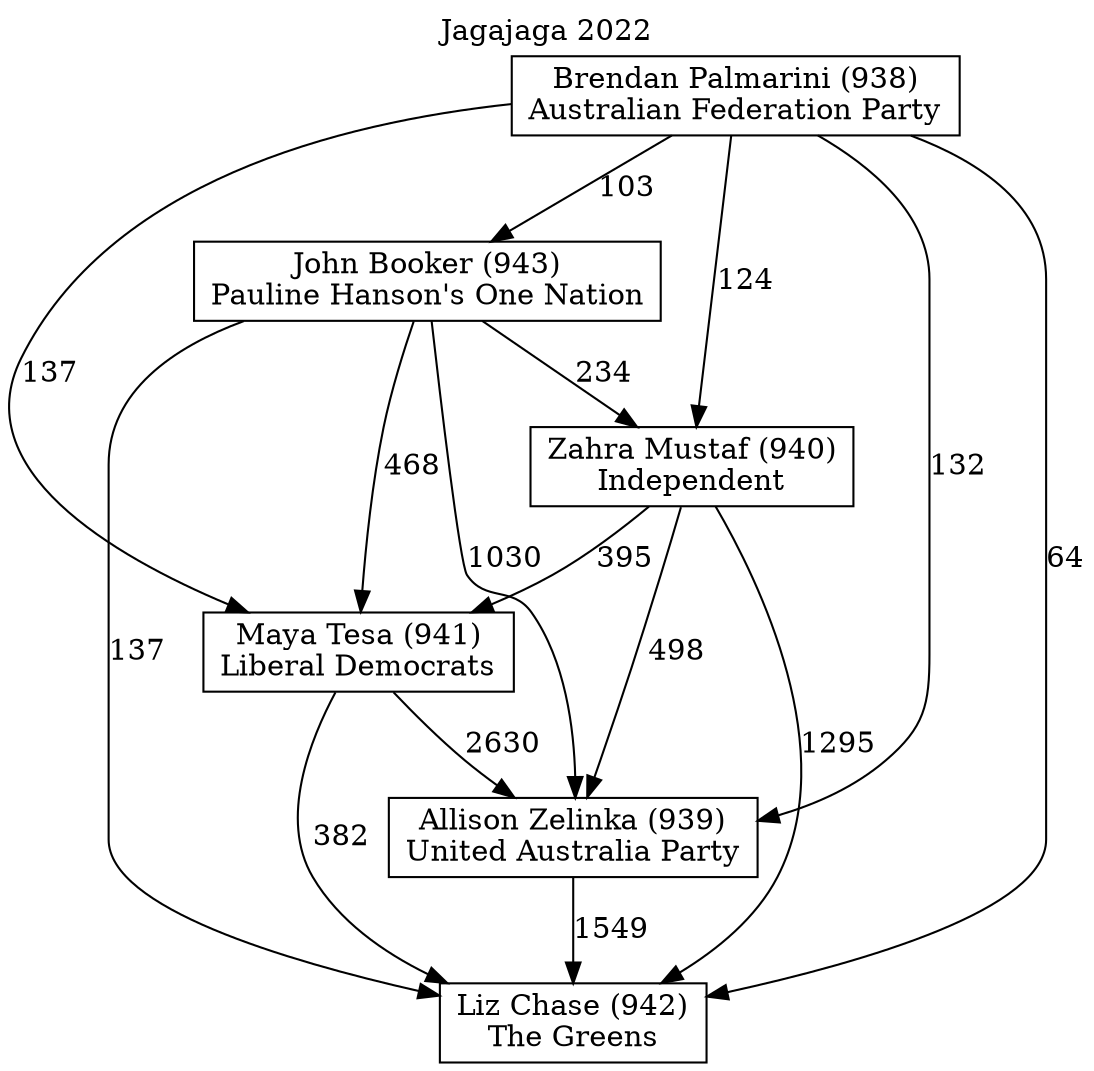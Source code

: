 // House preference flow
digraph "Liz Chase (942)_Jagajaga_2022" {
	graph [label="Jagajaga 2022" labelloc=t mclimit=10]
	node [shape=box]
	"Allison Zelinka (939)" [label="Allison Zelinka (939)
United Australia Party"]
	"Brendan Palmarini (938)" [label="Brendan Palmarini (938)
Australian Federation Party"]
	"Maya Tesa (941)" [label="Maya Tesa (941)
Liberal Democrats"]
	"Zahra Mustaf (940)" [label="Zahra Mustaf (940)
Independent"]
	"Liz Chase (942)" [label="Liz Chase (942)
The Greens"]
	"John Booker (943)" [label="John Booker (943)
Pauline Hanson's One Nation"]
	"Brendan Palmarini (938)" -> "Zahra Mustaf (940)" [label=124]
	"Maya Tesa (941)" -> "Liz Chase (942)" [label=382]
	"John Booker (943)" -> "Allison Zelinka (939)" [label=1030]
	"Allison Zelinka (939)" -> "Liz Chase (942)" [label=1549]
	"Zahra Mustaf (940)" -> "Allison Zelinka (939)" [label=498]
	"John Booker (943)" -> "Zahra Mustaf (940)" [label=234]
	"Zahra Mustaf (940)" -> "Maya Tesa (941)" [label=395]
	"Brendan Palmarini (938)" -> "Maya Tesa (941)" [label=137]
	"Maya Tesa (941)" -> "Allison Zelinka (939)" [label=2630]
	"Brendan Palmarini (938)" -> "Allison Zelinka (939)" [label=132]
	"Brendan Palmarini (938)" -> "Liz Chase (942)" [label=64]
	"Zahra Mustaf (940)" -> "Liz Chase (942)" [label=1295]
	"Brendan Palmarini (938)" -> "John Booker (943)" [label=103]
	"John Booker (943)" -> "Maya Tesa (941)" [label=468]
	"John Booker (943)" -> "Liz Chase (942)" [label=137]
}
